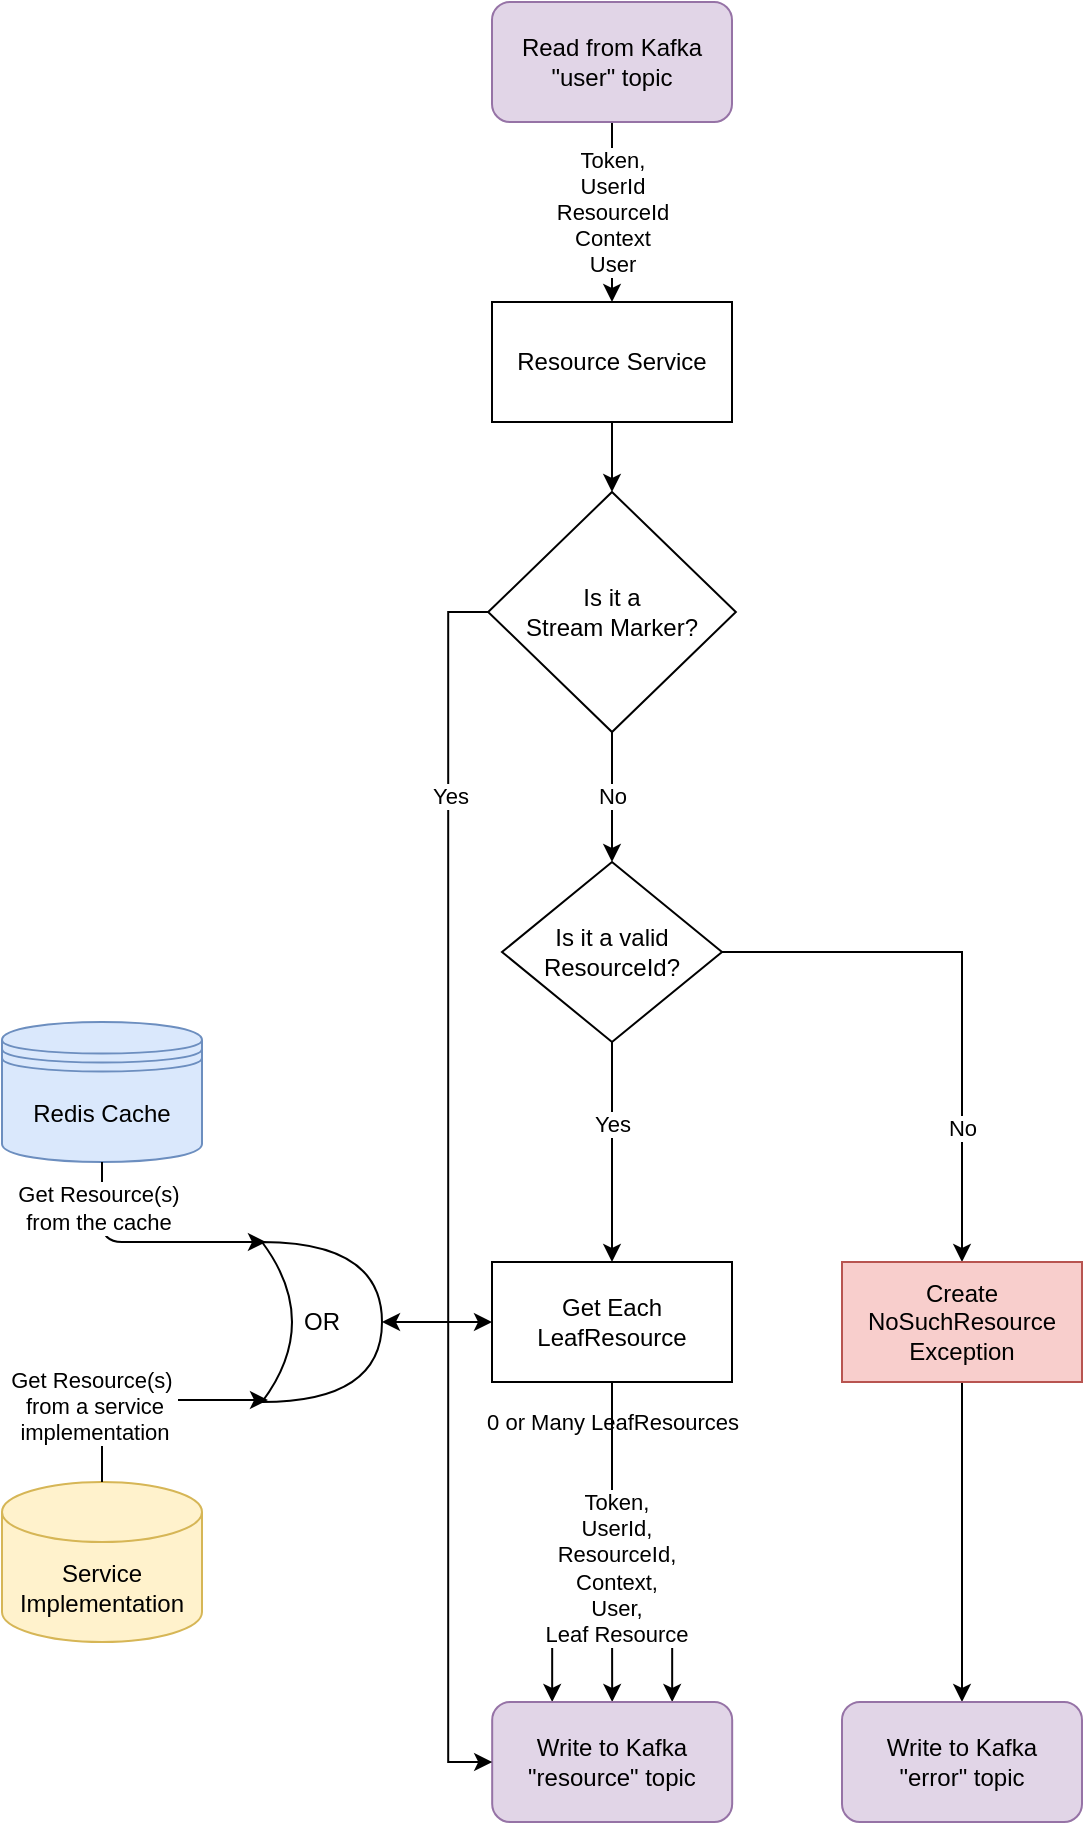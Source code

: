<mxfile version="14.9.2" type="device"><diagram id="DYDGdA-885xeRSgDoeYv" name="Page-1"><mxGraphModel dx="2626" dy="794" grid="1" gridSize="10" guides="1" tooltips="1" connect="1" arrows="1" fold="1" page="0" pageScale="1" pageWidth="827" pageHeight="1169" math="0" shadow="0"><root><mxCell id="0"/><mxCell id="1" parent="0"/><mxCell id="emOmZ1jwaG1Uoyf71ebE-5" style="edgeStyle=orthogonalEdgeStyle;rounded=0;orthogonalLoop=1;jettySize=auto;html=1;exitX=0.5;exitY=1;exitDx=0;exitDy=0;entryX=0.25;entryY=0;entryDx=0;entryDy=0;" parent="1" source="oZyTMZYtAXs1u3VE4Ej2-23" target="oZyTMZYtAXs1u3VE4Ej2-33" edge="1"><mxGeometry relative="1" as="geometry"/></mxCell><mxCell id="emOmZ1jwaG1Uoyf71ebE-6" style="edgeStyle=orthogonalEdgeStyle;rounded=0;orthogonalLoop=1;jettySize=auto;html=1;exitX=0.5;exitY=1;exitDx=0;exitDy=0;entryX=0.75;entryY=0;entryDx=0;entryDy=0;" parent="1" source="oZyTMZYtAXs1u3VE4Ej2-23" target="oZyTMZYtAXs1u3VE4Ej2-33" edge="1"><mxGeometry relative="1" as="geometry"/></mxCell><mxCell id="emOmZ1jwaG1Uoyf71ebE-7" value="0 or Many LeafResources" style="edgeLabel;html=1;align=center;verticalAlign=middle;resizable=0;points=[];" parent="emOmZ1jwaG1Uoyf71ebE-6" vertex="1" connectable="0"><mxGeometry x="-0.432" y="1" relative="1" as="geometry"><mxPoint x="-1" y="-34" as="offset"/></mxGeometry></mxCell><mxCell id="oZyTMZYtAXs1u3VE4Ej2-150" style="edgeStyle=orthogonalEdgeStyle;rounded=0;orthogonalLoop=1;jettySize=auto;html=1;exitX=0.5;exitY=1;exitDx=0;exitDy=0;entryX=0.5;entryY=0;entryDx=0;entryDy=0;" parent="1" source="oZyTMZYtAXs1u3VE4Ej2-16" target="oZyTMZYtAXs1u3VE4Ej2-149" edge="1"><mxGeometry relative="1" as="geometry"/></mxCell><mxCell id="oZyTMZYtAXs1u3VE4Ej2-16" value="Resource Service" style="rounded=0;whiteSpace=wrap;html=1;" parent="1" vertex="1"><mxGeometry x="-675" y="510" width="120" height="60" as="geometry"/></mxCell><mxCell id="oZyTMZYtAXs1u3VE4Ej2-18" style="edgeStyle=orthogonalEdgeStyle;rounded=0;orthogonalLoop=1;jettySize=auto;html=1;" parent="1" source="oZyTMZYtAXs1u3VE4Ej2-19" target="oZyTMZYtAXs1u3VE4Ej2-23" edge="1"><mxGeometry relative="1" as="geometry"><mxPoint x="-625" y="1120" as="targetPoint"/></mxGeometry></mxCell><mxCell id="JoXcW_3cucP-BCLsssgU-1" value="Yes" style="edgeLabel;html=1;align=center;verticalAlign=middle;resizable=0;points=[];" parent="oZyTMZYtAXs1u3VE4Ej2-18" vertex="1" connectable="0"><mxGeometry x="-0.255" relative="1" as="geometry"><mxPoint as="offset"/></mxGeometry></mxCell><mxCell id="oZyTMZYtAXs1u3VE4Ej2-29" value="No" style="edgeStyle=orthogonalEdgeStyle;rounded=0;orthogonalLoop=1;jettySize=auto;html=1;exitX=1;exitY=0.5;exitDx=0;exitDy=0;" parent="1" source="oZyTMZYtAXs1u3VE4Ej2-19" target="oZyTMZYtAXs1u3VE4Ej2-21" edge="1"><mxGeometry x="0.509" relative="1" as="geometry"><mxPoint as="offset"/></mxGeometry></mxCell><mxCell id="oZyTMZYtAXs1u3VE4Ej2-19" value="Is it a valid ResourceId?" style="rhombus;whiteSpace=wrap;html=1;" parent="1" vertex="1"><mxGeometry x="-670" y="790" width="110" height="90" as="geometry"/></mxCell><mxCell id="oZyTMZYtAXs1u3VE4Ej2-20" style="edgeStyle=orthogonalEdgeStyle;rounded=0;orthogonalLoop=1;jettySize=auto;html=1;exitX=0.5;exitY=1;exitDx=0;exitDy=0;entryX=0.5;entryY=0;entryDx=0;entryDy=0;" parent="1" source="oZyTMZYtAXs1u3VE4Ej2-21" target="oZyTMZYtAXs1u3VE4Ej2-25" edge="1"><mxGeometry relative="1" as="geometry"><mxPoint x="-520" y="1110" as="targetPoint"/></mxGeometry></mxCell><mxCell id="oZyTMZYtAXs1u3VE4Ej2-21" value="Create NoSuchResource Exception" style="rounded=0;whiteSpace=wrap;html=1;fillColor=#f8cecc;strokeColor=#b85450;" parent="1" vertex="1"><mxGeometry x="-500" y="990" width="120" height="60" as="geometry"/></mxCell><mxCell id="emOmZ1jwaG1Uoyf71ebE-4" style="edgeStyle=orthogonalEdgeStyle;rounded=0;orthogonalLoop=1;jettySize=auto;html=1;exitX=0.5;exitY=1;exitDx=0;exitDy=0;entryX=0.5;entryY=0;entryDx=0;entryDy=0;" parent="1" source="oZyTMZYtAXs1u3VE4Ej2-23" target="oZyTMZYtAXs1u3VE4Ej2-33" edge="1"><mxGeometry relative="1" as="geometry"/></mxCell><mxCell id="emOmZ1jwaG1Uoyf71ebE-8" value="Token,&lt;br&gt;UserId,&lt;br&gt;ResourceId,&lt;br&gt;Context,&lt;br&gt;User,&lt;br&gt;Leaf Resource" style="edgeLabel;html=1;align=center;verticalAlign=middle;resizable=0;points=[];" parent="emOmZ1jwaG1Uoyf71ebE-4" vertex="1" connectable="0"><mxGeometry x="0.363" y="2" relative="1" as="geometry"><mxPoint y="-16" as="offset"/></mxGeometry></mxCell><mxCell id="g3Xc9FzCA46Htlh3PHki-5" style="edgeStyle=orthogonalEdgeStyle;rounded=0;orthogonalLoop=1;jettySize=auto;html=1;exitX=0;exitY=0.5;exitDx=0;exitDy=0;startArrow=classic;startFill=1;entryX=1;entryY=0.5;entryDx=0;entryDy=0;entryPerimeter=0;" parent="1" source="oZyTMZYtAXs1u3VE4Ej2-23" target="LJGH48c3MIfhBYSRBccU-1" edge="1"><mxGeometry relative="1" as="geometry"><mxPoint x="-760" y="1020" as="targetPoint"/></mxGeometry></mxCell><mxCell id="oZyTMZYtAXs1u3VE4Ej2-23" value="Get Each LeafResource" style="rounded=0;whiteSpace=wrap;html=1;" parent="1" vertex="1"><mxGeometry x="-675" y="990" width="120" height="60" as="geometry"/></mxCell><mxCell id="oZyTMZYtAXs1u3VE4Ej2-25" value="&lt;div&gt;&lt;span&gt;Write to Kafka&lt;/span&gt;&lt;/div&gt;&lt;div&gt;&lt;span&gt;&quot;error&quot; topic&lt;br&gt;&lt;/span&gt;&lt;/div&gt;" style="rounded=1;whiteSpace=wrap;html=1;fillColor=#e1d5e7;strokeColor=#9673a6;" parent="1" vertex="1"><mxGeometry x="-500" y="1210" width="120" height="60" as="geometry"/></mxCell><mxCell id="oZyTMZYtAXs1u3VE4Ej2-27" value="Token,&lt;br&gt;UserId&lt;br&gt;ResourceId&lt;br&gt;Context&lt;br&gt;User" style="edgeStyle=orthogonalEdgeStyle;rounded=0;orthogonalLoop=1;jettySize=auto;html=1;exitX=0.5;exitY=1;exitDx=0;exitDy=0;entryX=0.5;entryY=0;entryDx=0;entryDy=0;" parent="1" source="oZyTMZYtAXs1u3VE4Ej2-26" target="oZyTMZYtAXs1u3VE4Ej2-16" edge="1"><mxGeometry relative="1" as="geometry"/></mxCell><mxCell id="oZyTMZYtAXs1u3VE4Ej2-26" value="&lt;div&gt;Read from Kafka&lt;/div&gt;&lt;div&gt;&quot;user&quot; topic&lt;br&gt;&lt;/div&gt;" style="rounded=1;whiteSpace=wrap;html=1;fillColor=#e1d5e7;strokeColor=#9673a6;" parent="1" vertex="1"><mxGeometry x="-675" y="360" width="120" height="60" as="geometry"/></mxCell><mxCell id="oZyTMZYtAXs1u3VE4Ej2-33" value="&lt;div&gt;Write to Kafka&lt;/div&gt;&lt;div&gt;&quot;resource&quot; topic&lt;br&gt;&lt;/div&gt;" style="rounded=1;whiteSpace=wrap;html=1;fillColor=#e1d5e7;strokeColor=#9673a6;" parent="1" vertex="1"><mxGeometry x="-674.91" y="1210" width="120" height="60" as="geometry"/></mxCell><mxCell id="oZyTMZYtAXs1u3VE4Ej2-151" value="No" style="edgeStyle=orthogonalEdgeStyle;rounded=0;orthogonalLoop=1;jettySize=auto;html=1;exitX=0.5;exitY=1;exitDx=0;exitDy=0;entryX=0.5;entryY=0;entryDx=0;entryDy=0;" parent="1" source="oZyTMZYtAXs1u3VE4Ej2-149" target="oZyTMZYtAXs1u3VE4Ej2-19" edge="1"><mxGeometry relative="1" as="geometry"/></mxCell><mxCell id="oZyTMZYtAXs1u3VE4Ej2-152" style="edgeStyle=orthogonalEdgeStyle;rounded=0;orthogonalLoop=1;jettySize=auto;html=1;exitX=0;exitY=0.5;exitDx=0;exitDy=0;entryX=0;entryY=0.5;entryDx=0;entryDy=0;" parent="1" source="oZyTMZYtAXs1u3VE4Ej2-149" target="oZyTMZYtAXs1u3VE4Ej2-33" edge="1"><mxGeometry relative="1" as="geometry"/></mxCell><mxCell id="oZyTMZYtAXs1u3VE4Ej2-153" value="Yes" style="edgeLabel;html=1;align=center;verticalAlign=middle;resizable=0;points=[];" parent="oZyTMZYtAXs1u3VE4Ej2-152" vertex="1" connectable="0"><mxGeometry x="-0.639" y="1" relative="1" as="geometry"><mxPoint as="offset"/></mxGeometry></mxCell><mxCell id="oZyTMZYtAXs1u3VE4Ej2-149" value="Is it a &lt;br&gt;Stream Marker?" style="rhombus;whiteSpace=wrap;html=1;" parent="1" vertex="1"><mxGeometry x="-676.91" y="605" width="123.83" height="120" as="geometry"/></mxCell><mxCell id="g3Xc9FzCA46Htlh3PHki-4" value="&lt;div&gt;Redis Cache&lt;/div&gt;" style="shape=datastore;whiteSpace=wrap;html=1;fillColor=#dae8fc;strokeColor=#6c8ebf;" parent="1" vertex="1"><mxGeometry x="-920" y="870" width="100" height="70" as="geometry"/></mxCell><mxCell id="LJGH48c3MIfhBYSRBccU-1" value="OR" style="shape=xor;whiteSpace=wrap;html=1;" vertex="1" parent="1"><mxGeometry x="-790" y="980" width="60" height="80" as="geometry"/></mxCell><mxCell id="LJGH48c3MIfhBYSRBccU-2" value="" style="endArrow=classic;html=1;exitX=0.5;exitY=1;exitDx=0;exitDy=0;entryX=0.033;entryY=0;entryDx=0;entryDy=0;entryPerimeter=0;" edge="1" parent="1" source="g3Xc9FzCA46Htlh3PHki-4" target="LJGH48c3MIfhBYSRBccU-1"><mxGeometry width="50" height="50" relative="1" as="geometry"><mxPoint x="-670" y="1150" as="sourcePoint"/><mxPoint x="-620" y="1100" as="targetPoint"/><Array as="points"><mxPoint x="-870" y="980"/></Array></mxGeometry></mxCell><mxCell id="LJGH48c3MIfhBYSRBccU-5" value="Get Resource(s)&lt;br&gt;from the cache" style="edgeLabel;html=1;align=center;verticalAlign=middle;resizable=0;points=[];" vertex="1" connectable="0" parent="LJGH48c3MIfhBYSRBccU-2"><mxGeometry x="-0.623" y="-2" relative="1" as="geometry"><mxPoint as="offset"/></mxGeometry></mxCell><mxCell id="LJGH48c3MIfhBYSRBccU-3" value="Service Implementation" style="shape=cylinder3;whiteSpace=wrap;html=1;boundedLbl=1;backgroundOutline=1;size=15;fillColor=#fff2cc;strokeColor=#d6b656;" vertex="1" parent="1"><mxGeometry x="-920" y="1100" width="100" height="80" as="geometry"/></mxCell><mxCell id="LJGH48c3MIfhBYSRBccU-4" value="" style="endArrow=classic;html=1;exitX=0.5;exitY=0;exitDx=0;exitDy=0;exitPerimeter=0;entryX=0.05;entryY=0.988;entryDx=0;entryDy=0;entryPerimeter=0;" edge="1" parent="1" source="LJGH48c3MIfhBYSRBccU-3" target="LJGH48c3MIfhBYSRBccU-1"><mxGeometry width="50" height="50" relative="1" as="geometry"><mxPoint x="-620" y="1240" as="sourcePoint"/><mxPoint x="-570" y="1190" as="targetPoint"/><Array as="points"><mxPoint x="-870" y="1059"/></Array></mxGeometry></mxCell><mxCell id="LJGH48c3MIfhBYSRBccU-6" value="&lt;div&gt;Get Resource(s)&amp;nbsp;&lt;/div&gt;&lt;div&gt;from a service&lt;/div&gt;&lt;div&gt;implementation&lt;/div&gt;" style="edgeLabel;html=1;align=center;verticalAlign=middle;resizable=0;points=[];" vertex="1" connectable="0" parent="LJGH48c3MIfhBYSRBccU-4"><mxGeometry x="-0.629" y="4" relative="1" as="geometry"><mxPoint y="-15" as="offset"/></mxGeometry></mxCell></root></mxGraphModel></diagram></mxfile>